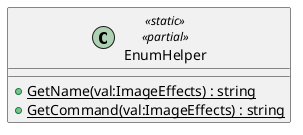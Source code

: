 @startuml
class EnumHelper <<static>> <<partial>> {
    + {static} GetName(val:ImageEffects) : string
    + {static} GetCommand(val:ImageEffects) : string
}
@enduml

